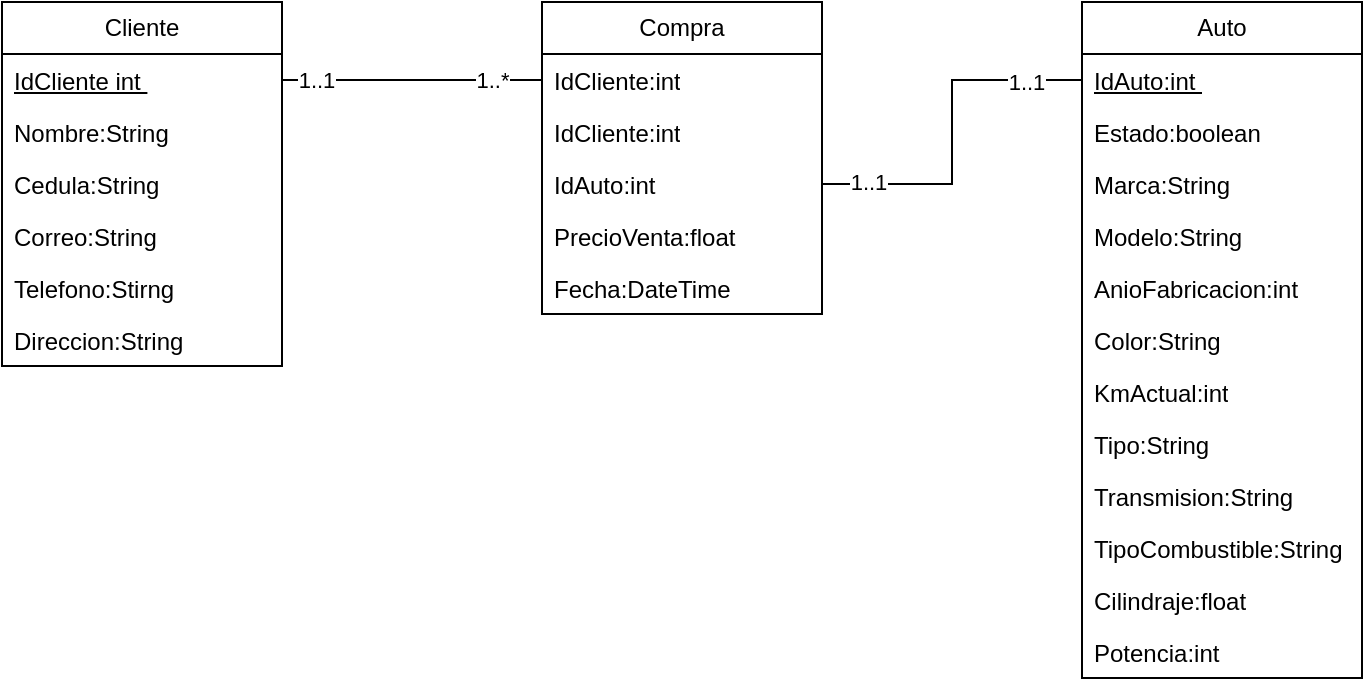 <mxfile version="24.1.0" type="device">
  <diagram name="Página-1" id="2xktlcZj84-9zhb_7fmE">
    <mxGraphModel dx="750" dy="444" grid="1" gridSize="10" guides="1" tooltips="1" connect="1" arrows="1" fold="1" page="1" pageScale="1" pageWidth="827" pageHeight="1169" math="0" shadow="0">
      <root>
        <mxCell id="0" />
        <mxCell id="1" parent="0" />
        <mxCell id="s85lgxmi9IzL5EgNzVUb-1" value="Cliente" style="swimlane;fontStyle=0;childLayout=stackLayout;horizontal=1;startSize=26;fillColor=none;horizontalStack=0;resizeParent=1;resizeParentMax=0;resizeLast=0;collapsible=1;marginBottom=0;whiteSpace=wrap;html=1;" parent="1" vertex="1">
          <mxGeometry x="20" y="130" width="140" height="182" as="geometry" />
        </mxCell>
        <mxCell id="s85lgxmi9IzL5EgNzVUb-2" value="&lt;u&gt;IdCliente int&amp;nbsp;&lt;/u&gt;" style="text;strokeColor=none;fillColor=none;align=left;verticalAlign=top;spacingLeft=4;spacingRight=4;overflow=hidden;rotatable=0;points=[[0,0.5],[1,0.5]];portConstraint=eastwest;whiteSpace=wrap;html=1;" parent="s85lgxmi9IzL5EgNzVUb-1" vertex="1">
          <mxGeometry y="26" width="140" height="26" as="geometry" />
        </mxCell>
        <mxCell id="s85lgxmi9IzL5EgNzVUb-12" value="Nombre:String" style="text;strokeColor=none;fillColor=none;align=left;verticalAlign=top;spacingLeft=4;spacingRight=4;overflow=hidden;rotatable=0;points=[[0,0.5],[1,0.5]];portConstraint=eastwest;whiteSpace=wrap;html=1;" parent="s85lgxmi9IzL5EgNzVUb-1" vertex="1">
          <mxGeometry y="52" width="140" height="26" as="geometry" />
        </mxCell>
        <mxCell id="s85lgxmi9IzL5EgNzVUb-3" value="Cedula:String" style="text;strokeColor=none;fillColor=none;align=left;verticalAlign=top;spacingLeft=4;spacingRight=4;overflow=hidden;rotatable=0;points=[[0,0.5],[1,0.5]];portConstraint=eastwest;whiteSpace=wrap;html=1;" parent="s85lgxmi9IzL5EgNzVUb-1" vertex="1">
          <mxGeometry y="78" width="140" height="26" as="geometry" />
        </mxCell>
        <mxCell id="s85lgxmi9IzL5EgNzVUb-4" value="Correo:String" style="text;strokeColor=none;fillColor=none;align=left;verticalAlign=top;spacingLeft=4;spacingRight=4;overflow=hidden;rotatable=0;points=[[0,0.5],[1,0.5]];portConstraint=eastwest;whiteSpace=wrap;html=1;" parent="s85lgxmi9IzL5EgNzVUb-1" vertex="1">
          <mxGeometry y="104" width="140" height="26" as="geometry" />
        </mxCell>
        <mxCell id="s85lgxmi9IzL5EgNzVUb-9" value="Telefono:Stirng" style="text;strokeColor=none;fillColor=none;align=left;verticalAlign=top;spacingLeft=4;spacingRight=4;overflow=hidden;rotatable=0;points=[[0,0.5],[1,0.5]];portConstraint=eastwest;whiteSpace=wrap;html=1;" parent="s85lgxmi9IzL5EgNzVUb-1" vertex="1">
          <mxGeometry y="130" width="140" height="26" as="geometry" />
        </mxCell>
        <mxCell id="s85lgxmi9IzL5EgNzVUb-11" value="Direccion:String" style="text;strokeColor=none;fillColor=none;align=left;verticalAlign=top;spacingLeft=4;spacingRight=4;overflow=hidden;rotatable=0;points=[[0,0.5],[1,0.5]];portConstraint=eastwest;whiteSpace=wrap;html=1;" parent="s85lgxmi9IzL5EgNzVUb-1" vertex="1">
          <mxGeometry y="156" width="140" height="26" as="geometry" />
        </mxCell>
        <mxCell id="s85lgxmi9IzL5EgNzVUb-5" value="Auto" style="swimlane;fontStyle=0;childLayout=stackLayout;horizontal=1;startSize=26;fillColor=none;horizontalStack=0;resizeParent=1;resizeParentMax=0;resizeLast=0;collapsible=1;marginBottom=0;whiteSpace=wrap;html=1;" parent="1" vertex="1">
          <mxGeometry x="560" y="130" width="140" height="338" as="geometry" />
        </mxCell>
        <mxCell id="s85lgxmi9IzL5EgNzVUb-6" value="&lt;u&gt;IdAuto:int&amp;nbsp;&lt;/u&gt;" style="text;strokeColor=none;fillColor=none;align=left;verticalAlign=top;spacingLeft=4;spacingRight=4;overflow=hidden;rotatable=0;points=[[0,0.5],[1,0.5]];portConstraint=eastwest;whiteSpace=wrap;html=1;" parent="s85lgxmi9IzL5EgNzVUb-5" vertex="1">
          <mxGeometry y="26" width="140" height="26" as="geometry" />
        </mxCell>
        <mxCell id="s85lgxmi9IzL5EgNzVUb-33" value="Estado:boolean" style="text;strokeColor=none;fillColor=none;align=left;verticalAlign=top;spacingLeft=4;spacingRight=4;overflow=hidden;rotatable=0;points=[[0,0.5],[1,0.5]];portConstraint=eastwest;whiteSpace=wrap;html=1;" parent="s85lgxmi9IzL5EgNzVUb-5" vertex="1">
          <mxGeometry y="52" width="140" height="26" as="geometry" />
        </mxCell>
        <mxCell id="s85lgxmi9IzL5EgNzVUb-7" value="Marca:String" style="text;strokeColor=none;fillColor=none;align=left;verticalAlign=top;spacingLeft=4;spacingRight=4;overflow=hidden;rotatable=0;points=[[0,0.5],[1,0.5]];portConstraint=eastwest;whiteSpace=wrap;html=1;" parent="s85lgxmi9IzL5EgNzVUb-5" vertex="1">
          <mxGeometry y="78" width="140" height="26" as="geometry" />
        </mxCell>
        <mxCell id="s85lgxmi9IzL5EgNzVUb-8" value="Modelo:String" style="text;strokeColor=none;fillColor=none;align=left;verticalAlign=top;spacingLeft=4;spacingRight=4;overflow=hidden;rotatable=0;points=[[0,0.5],[1,0.5]];portConstraint=eastwest;whiteSpace=wrap;html=1;" parent="s85lgxmi9IzL5EgNzVUb-5" vertex="1">
          <mxGeometry y="104" width="140" height="26" as="geometry" />
        </mxCell>
        <mxCell id="s85lgxmi9IzL5EgNzVUb-13" value="AnioFabricacion:int" style="text;strokeColor=none;fillColor=none;align=left;verticalAlign=top;spacingLeft=4;spacingRight=4;overflow=hidden;rotatable=0;points=[[0,0.5],[1,0.5]];portConstraint=eastwest;whiteSpace=wrap;html=1;" parent="s85lgxmi9IzL5EgNzVUb-5" vertex="1">
          <mxGeometry y="130" width="140" height="26" as="geometry" />
        </mxCell>
        <mxCell id="s85lgxmi9IzL5EgNzVUb-17" value="Color:String" style="text;strokeColor=none;fillColor=none;align=left;verticalAlign=top;spacingLeft=4;spacingRight=4;overflow=hidden;rotatable=0;points=[[0,0.5],[1,0.5]];portConstraint=eastwest;whiteSpace=wrap;html=1;" parent="s85lgxmi9IzL5EgNzVUb-5" vertex="1">
          <mxGeometry y="156" width="140" height="26" as="geometry" />
        </mxCell>
        <mxCell id="s85lgxmi9IzL5EgNzVUb-14" value="KmActual:int" style="text;strokeColor=none;fillColor=none;align=left;verticalAlign=top;spacingLeft=4;spacingRight=4;overflow=hidden;rotatable=0;points=[[0,0.5],[1,0.5]];portConstraint=eastwest;whiteSpace=wrap;html=1;" parent="s85lgxmi9IzL5EgNzVUb-5" vertex="1">
          <mxGeometry y="182" width="140" height="26" as="geometry" />
        </mxCell>
        <mxCell id="s85lgxmi9IzL5EgNzVUb-15" value="Tipo:String" style="text;strokeColor=none;fillColor=none;align=left;verticalAlign=top;spacingLeft=4;spacingRight=4;overflow=hidden;rotatable=0;points=[[0,0.5],[1,0.5]];portConstraint=eastwest;whiteSpace=wrap;html=1;" parent="s85lgxmi9IzL5EgNzVUb-5" vertex="1">
          <mxGeometry y="208" width="140" height="26" as="geometry" />
        </mxCell>
        <mxCell id="s85lgxmi9IzL5EgNzVUb-16" value="Transmision:String" style="text;strokeColor=none;fillColor=none;align=left;verticalAlign=top;spacingLeft=4;spacingRight=4;overflow=hidden;rotatable=0;points=[[0,0.5],[1,0.5]];portConstraint=eastwest;whiteSpace=wrap;html=1;" parent="s85lgxmi9IzL5EgNzVUb-5" vertex="1">
          <mxGeometry y="234" width="140" height="26" as="geometry" />
        </mxCell>
        <mxCell id="s85lgxmi9IzL5EgNzVUb-38" value="TipoCombustible:String" style="text;strokeColor=none;fillColor=none;align=left;verticalAlign=top;spacingLeft=4;spacingRight=4;overflow=hidden;rotatable=0;points=[[0,0.5],[1,0.5]];portConstraint=eastwest;whiteSpace=wrap;html=1;" parent="s85lgxmi9IzL5EgNzVUb-5" vertex="1">
          <mxGeometry y="260" width="140" height="26" as="geometry" />
        </mxCell>
        <mxCell id="s85lgxmi9IzL5EgNzVUb-39" value="Cilindraje:float" style="text;strokeColor=none;fillColor=none;align=left;verticalAlign=top;spacingLeft=4;spacingRight=4;overflow=hidden;rotatable=0;points=[[0,0.5],[1,0.5]];portConstraint=eastwest;whiteSpace=wrap;html=1;" parent="s85lgxmi9IzL5EgNzVUb-5" vertex="1">
          <mxGeometry y="286" width="140" height="26" as="geometry" />
        </mxCell>
        <mxCell id="s85lgxmi9IzL5EgNzVUb-40" value="Potencia:int" style="text;strokeColor=none;fillColor=none;align=left;verticalAlign=top;spacingLeft=4;spacingRight=4;overflow=hidden;rotatable=0;points=[[0,0.5],[1,0.5]];portConstraint=eastwest;whiteSpace=wrap;html=1;" parent="s85lgxmi9IzL5EgNzVUb-5" vertex="1">
          <mxGeometry y="312" width="140" height="26" as="geometry" />
        </mxCell>
        <mxCell id="s85lgxmi9IzL5EgNzVUb-34" value="Compra" style="swimlane;fontStyle=0;childLayout=stackLayout;horizontal=1;startSize=26;fillColor=none;horizontalStack=0;resizeParent=1;resizeParentMax=0;resizeLast=0;collapsible=1;marginBottom=0;whiteSpace=wrap;html=1;" parent="1" vertex="1">
          <mxGeometry x="290" y="130" width="140" height="156" as="geometry" />
        </mxCell>
        <mxCell id="s85lgxmi9IzL5EgNzVUb-36" value="IdCliente:int" style="text;strokeColor=none;fillColor=none;align=left;verticalAlign=top;spacingLeft=4;spacingRight=4;overflow=hidden;rotatable=0;points=[[0,0.5],[1,0.5]];portConstraint=eastwest;whiteSpace=wrap;html=1;" parent="s85lgxmi9IzL5EgNzVUb-34" vertex="1">
          <mxGeometry y="26" width="140" height="26" as="geometry" />
        </mxCell>
        <mxCell id="ogr_jwCAzCNlc98mlhtS-1" value="IdCliente:int" style="text;strokeColor=none;fillColor=none;align=left;verticalAlign=top;spacingLeft=4;spacingRight=4;overflow=hidden;rotatable=0;points=[[0,0.5],[1,0.5]];portConstraint=eastwest;whiteSpace=wrap;html=1;" vertex="1" parent="s85lgxmi9IzL5EgNzVUb-34">
          <mxGeometry y="52" width="140" height="26" as="geometry" />
        </mxCell>
        <mxCell id="s85lgxmi9IzL5EgNzVUb-37" value="IdAuto:int" style="text;strokeColor=none;fillColor=none;align=left;verticalAlign=top;spacingLeft=4;spacingRight=4;overflow=hidden;rotatable=0;points=[[0,0.5],[1,0.5]];portConstraint=eastwest;whiteSpace=wrap;html=1;" parent="s85lgxmi9IzL5EgNzVUb-34" vertex="1">
          <mxGeometry y="78" width="140" height="26" as="geometry" />
        </mxCell>
        <mxCell id="s85lgxmi9IzL5EgNzVUb-46" value="PrecioVenta:float" style="text;strokeColor=none;fillColor=none;align=left;verticalAlign=top;spacingLeft=4;spacingRight=4;overflow=hidden;rotatable=0;points=[[0,0.5],[1,0.5]];portConstraint=eastwest;whiteSpace=wrap;html=1;" parent="s85lgxmi9IzL5EgNzVUb-34" vertex="1">
          <mxGeometry y="104" width="140" height="26" as="geometry" />
        </mxCell>
        <mxCell id="s85lgxmi9IzL5EgNzVUb-47" value="Fecha:DateTime" style="text;strokeColor=none;fillColor=none;align=left;verticalAlign=top;spacingLeft=4;spacingRight=4;overflow=hidden;rotatable=0;points=[[0,0.5],[1,0.5]];portConstraint=eastwest;whiteSpace=wrap;html=1;" parent="s85lgxmi9IzL5EgNzVUb-34" vertex="1">
          <mxGeometry y="130" width="140" height="26" as="geometry" />
        </mxCell>
        <mxCell id="s85lgxmi9IzL5EgNzVUb-43" style="edgeStyle=orthogonalEdgeStyle;rounded=0;orthogonalLoop=1;jettySize=auto;html=1;endArrow=none;endFill=0;" parent="1" source="s85lgxmi9IzL5EgNzVUb-2" target="s85lgxmi9IzL5EgNzVUb-36" edge="1">
          <mxGeometry relative="1" as="geometry" />
        </mxCell>
        <mxCell id="s85lgxmi9IzL5EgNzVUb-48" value="1..*" style="edgeLabel;html=1;align=center;verticalAlign=middle;resizable=0;points=[];" parent="s85lgxmi9IzL5EgNzVUb-43" vertex="1" connectable="0">
          <mxGeometry x="0.615" relative="1" as="geometry">
            <mxPoint as="offset" />
          </mxGeometry>
        </mxCell>
        <mxCell id="s85lgxmi9IzL5EgNzVUb-49" value="1..1" style="edgeLabel;html=1;align=center;verticalAlign=middle;resizable=0;points=[];" parent="s85lgxmi9IzL5EgNzVUb-43" vertex="1" connectable="0">
          <mxGeometry x="-0.741" relative="1" as="geometry">
            <mxPoint as="offset" />
          </mxGeometry>
        </mxCell>
        <mxCell id="s85lgxmi9IzL5EgNzVUb-45" style="edgeStyle=orthogonalEdgeStyle;rounded=0;orthogonalLoop=1;jettySize=auto;html=1;endArrow=none;endFill=0;" parent="1" source="s85lgxmi9IzL5EgNzVUb-6" target="s85lgxmi9IzL5EgNzVUb-37" edge="1">
          <mxGeometry relative="1" as="geometry" />
        </mxCell>
        <mxCell id="s85lgxmi9IzL5EgNzVUb-50" value="1..1" style="edgeLabel;html=1;align=center;verticalAlign=middle;resizable=0;points=[];" parent="s85lgxmi9IzL5EgNzVUb-45" vertex="1" connectable="0">
          <mxGeometry x="-0.685" y="1" relative="1" as="geometry">
            <mxPoint as="offset" />
          </mxGeometry>
        </mxCell>
        <mxCell id="s85lgxmi9IzL5EgNzVUb-51" value="1..1" style="edgeLabel;html=1;align=center;verticalAlign=middle;resizable=0;points=[];" parent="s85lgxmi9IzL5EgNzVUb-45" vertex="1" connectable="0">
          <mxGeometry x="0.753" y="-1" relative="1" as="geometry">
            <mxPoint as="offset" />
          </mxGeometry>
        </mxCell>
      </root>
    </mxGraphModel>
  </diagram>
</mxfile>
